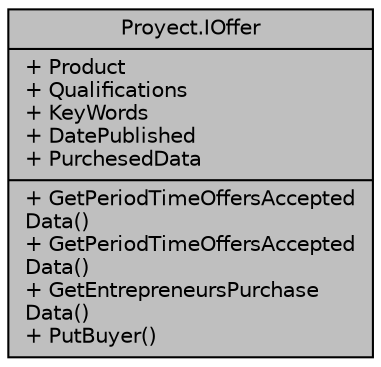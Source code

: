 digraph "Proyect.IOffer"
{
 // INTERACTIVE_SVG=YES
 // LATEX_PDF_SIZE
  edge [fontname="Helvetica",fontsize="10",labelfontname="Helvetica",labelfontsize="10"];
  node [fontname="Helvetica",fontsize="10",shape=record];
  Node1 [label="{Proyect.IOffer\n|+ Product\l+ Qualifications\l+ KeyWords\l+ DatePublished\l+ PurchesedData\l|+ GetPeriodTimeOffersAccepted\lData()\l+ GetPeriodTimeOffersAccepted\lData()\l+ GetEntrepreneursPurchase\lData()\l+ PutBuyer()\l}",height=0.2,width=0.4,color="black", fillcolor="grey75", style="filled", fontcolor="black",tooltip="Interfaz para las ofertas de una compania."];
}
